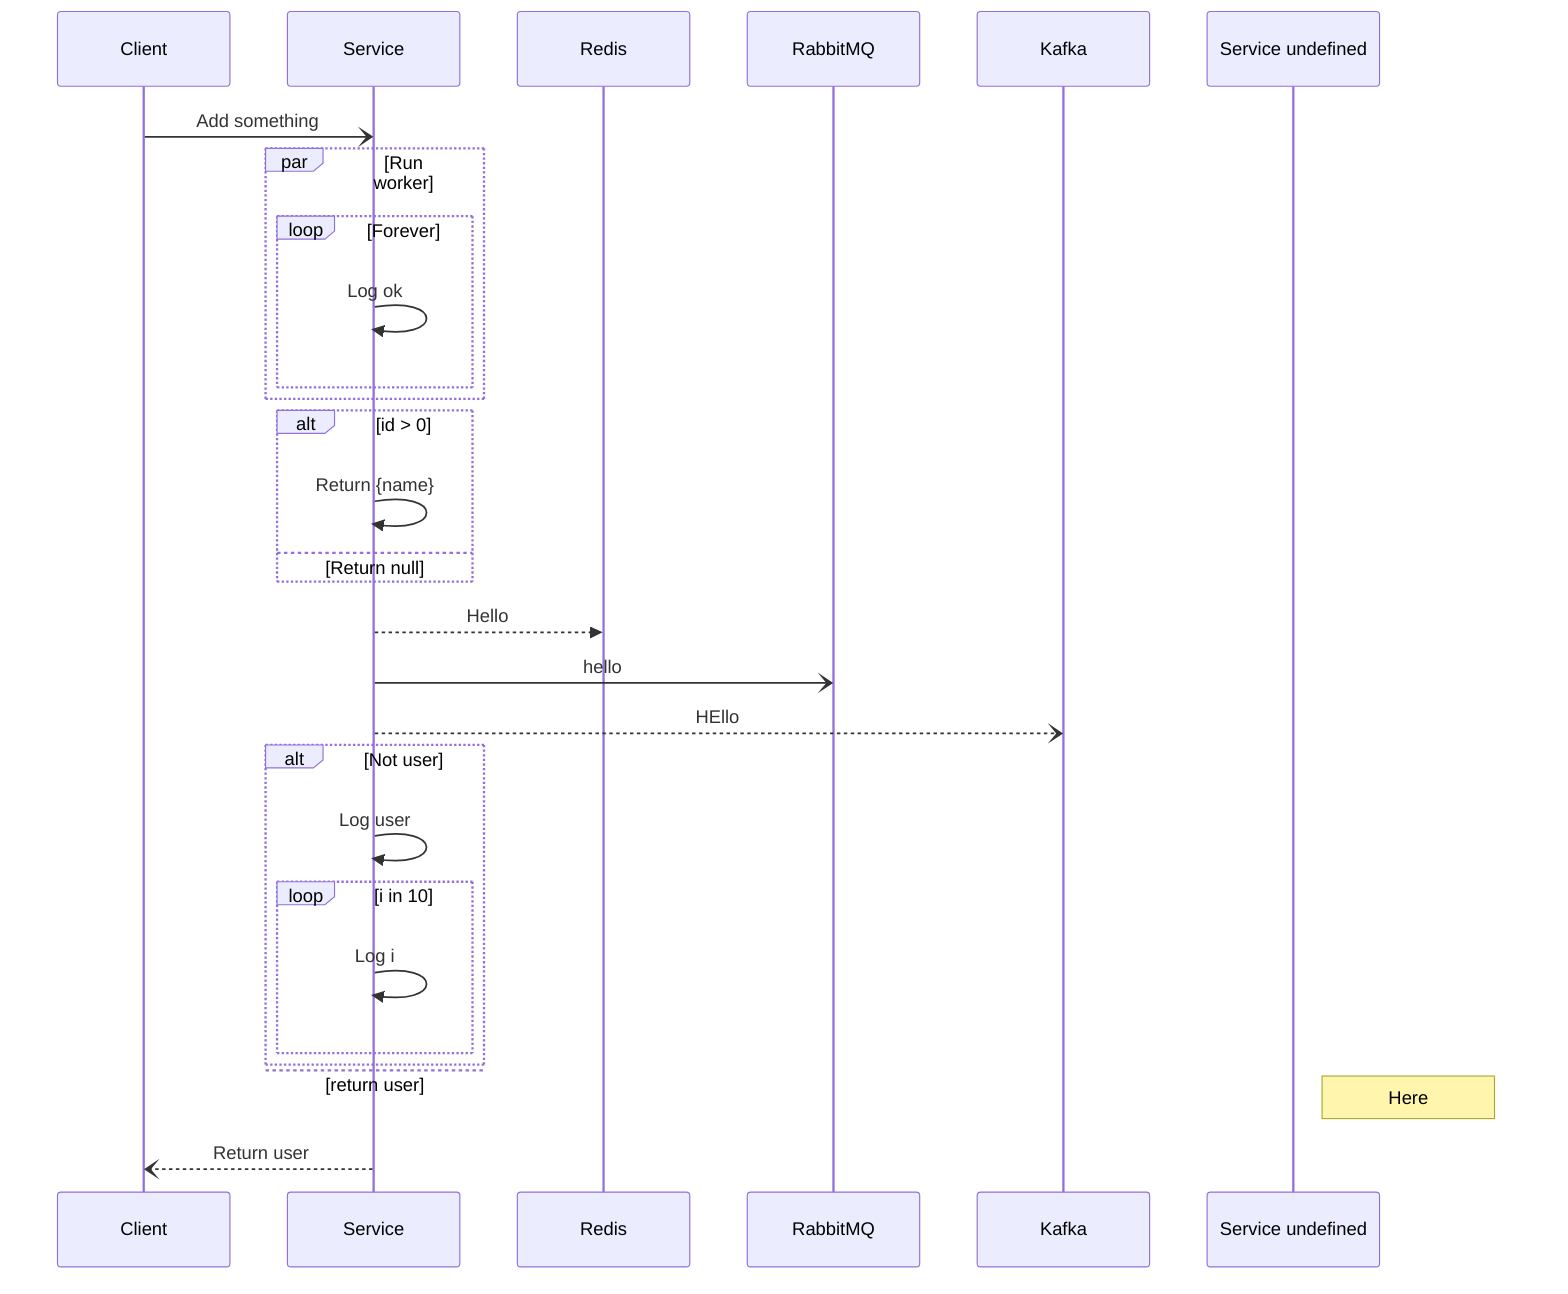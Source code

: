 sequenceDiagram
    %% > HttpUser.userController
    Client -) Service: Add something
    PAR Run worker
      %% > HttpUser.workerRun
      LOOP Forever
        Service ->> Service: Log ok
      END 
      %% < HttpUser.workerRun
    END 
      %% > HttpUser.getUser
    ALT id > 0
      Service ->> Service: Return {name}
    ELSE Return null
    END 
      %% < HttpUser.getUser
      %% > HttpUser.getCompany
    Service -->> Redis: Hello
    Service -) RabbitMQ: hello
    Service --) Kafka : HEllo
      %% < HttpUser.getCompany
    ALT Not user
      Service ->> Service: Log user
      LOOP i in 10
        Service ->> Service: Log i
      END 
    ELSE return user
    END 
    NOTE RIGHT OF Service undefined: Here
    Service --) Client : Return user
    %% < HttpUser.userController